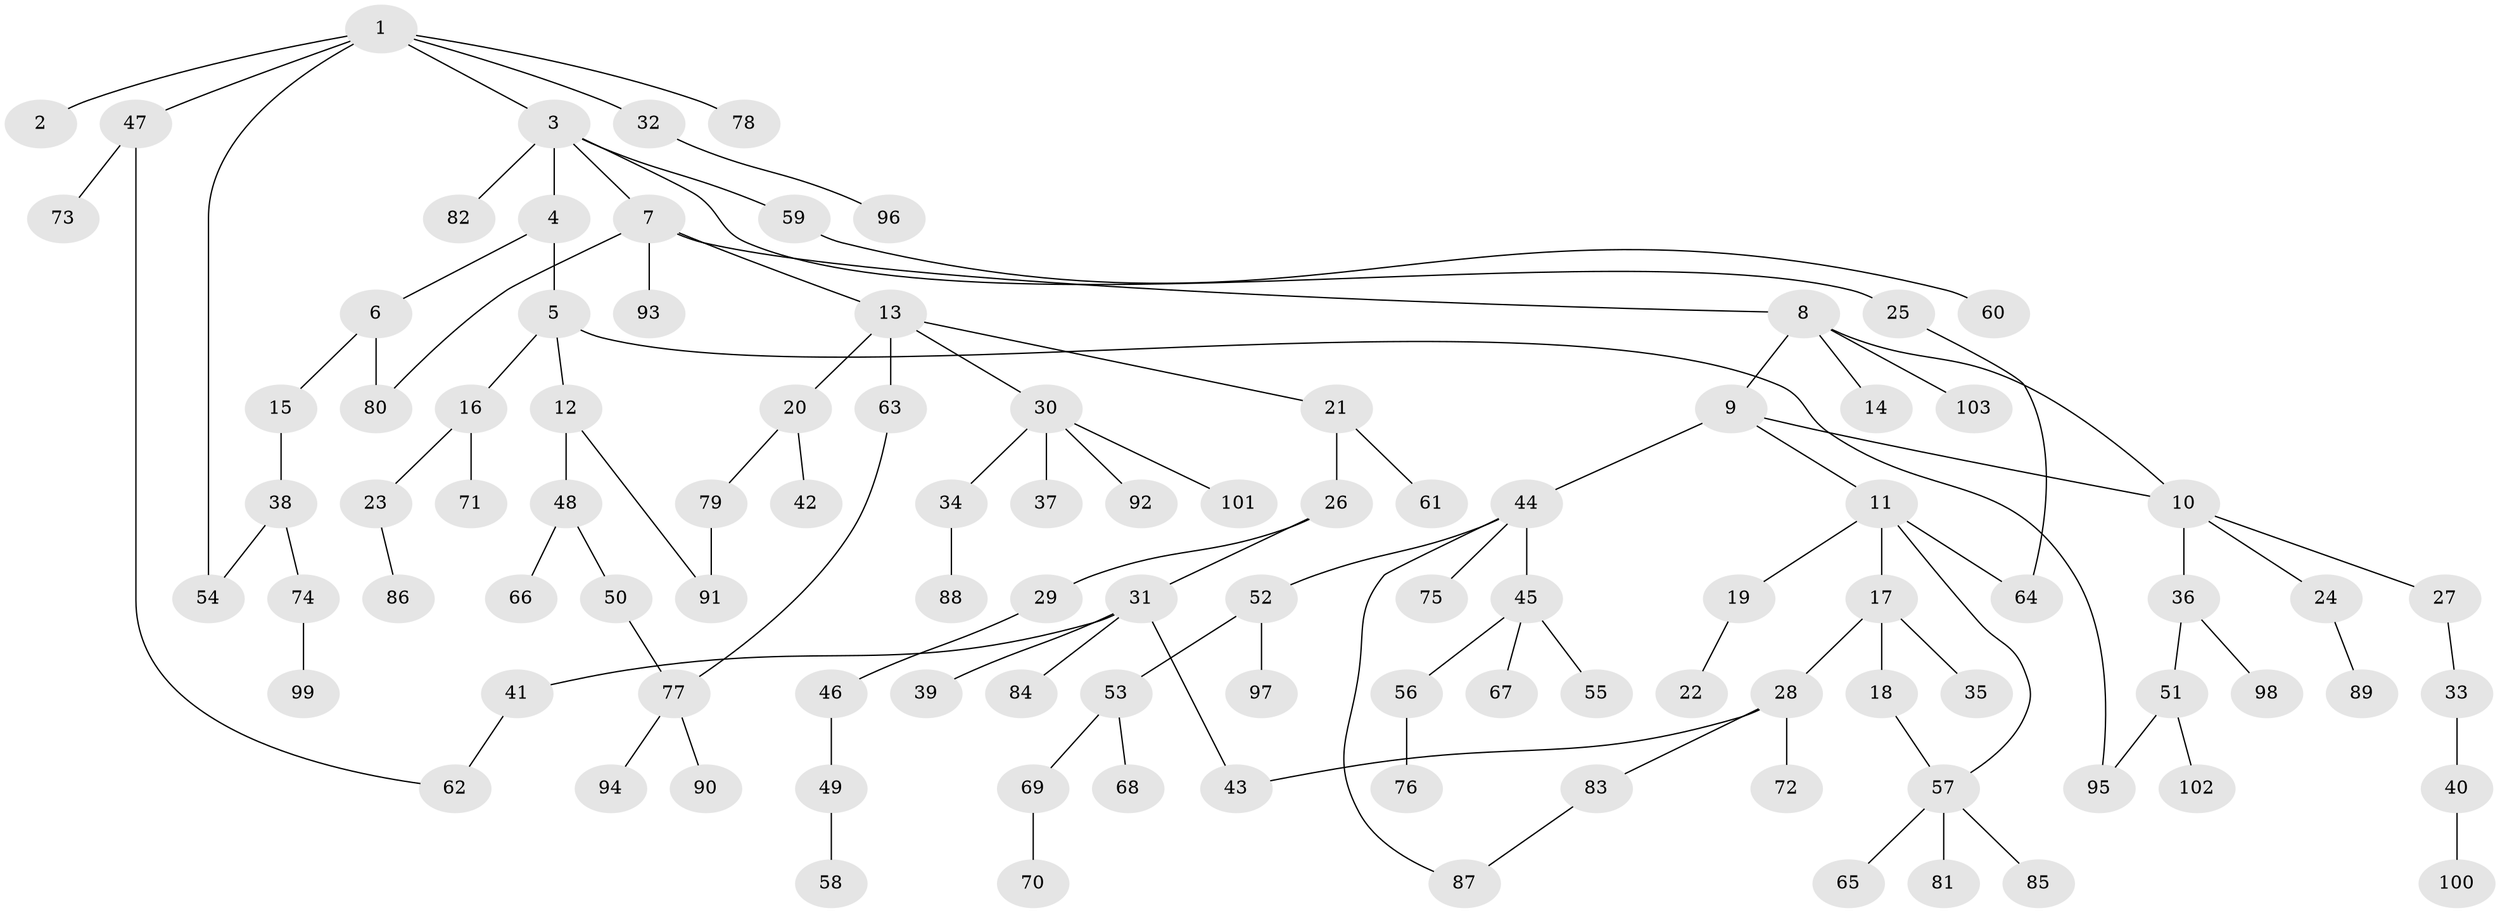 // Generated by graph-tools (version 1.1) at 2025/49/03/09/25 03:49:23]
// undirected, 103 vertices, 113 edges
graph export_dot {
graph [start="1"]
  node [color=gray90,style=filled];
  1;
  2;
  3;
  4;
  5;
  6;
  7;
  8;
  9;
  10;
  11;
  12;
  13;
  14;
  15;
  16;
  17;
  18;
  19;
  20;
  21;
  22;
  23;
  24;
  25;
  26;
  27;
  28;
  29;
  30;
  31;
  32;
  33;
  34;
  35;
  36;
  37;
  38;
  39;
  40;
  41;
  42;
  43;
  44;
  45;
  46;
  47;
  48;
  49;
  50;
  51;
  52;
  53;
  54;
  55;
  56;
  57;
  58;
  59;
  60;
  61;
  62;
  63;
  64;
  65;
  66;
  67;
  68;
  69;
  70;
  71;
  72;
  73;
  74;
  75;
  76;
  77;
  78;
  79;
  80;
  81;
  82;
  83;
  84;
  85;
  86;
  87;
  88;
  89;
  90;
  91;
  92;
  93;
  94;
  95;
  96;
  97;
  98;
  99;
  100;
  101;
  102;
  103;
  1 -- 2;
  1 -- 3;
  1 -- 32;
  1 -- 47;
  1 -- 54;
  1 -- 78;
  3 -- 4;
  3 -- 7;
  3 -- 25;
  3 -- 59;
  3 -- 82;
  4 -- 5;
  4 -- 6;
  5 -- 12;
  5 -- 16;
  5 -- 95;
  6 -- 15;
  6 -- 80;
  7 -- 8;
  7 -- 13;
  7 -- 80;
  7 -- 93;
  8 -- 9;
  8 -- 14;
  8 -- 103;
  8 -- 10;
  9 -- 10;
  9 -- 11;
  9 -- 44;
  10 -- 24;
  10 -- 27;
  10 -- 36;
  11 -- 17;
  11 -- 19;
  11 -- 57;
  11 -- 64;
  12 -- 48;
  12 -- 91;
  13 -- 20;
  13 -- 21;
  13 -- 30;
  13 -- 63;
  15 -- 38;
  16 -- 23;
  16 -- 71;
  17 -- 18;
  17 -- 28;
  17 -- 35;
  18 -- 57;
  19 -- 22;
  20 -- 42;
  20 -- 79;
  21 -- 26;
  21 -- 61;
  23 -- 86;
  24 -- 89;
  25 -- 64;
  26 -- 29;
  26 -- 31;
  27 -- 33;
  28 -- 43;
  28 -- 72;
  28 -- 83;
  29 -- 46;
  30 -- 34;
  30 -- 37;
  30 -- 92;
  30 -- 101;
  31 -- 39;
  31 -- 41;
  31 -- 84;
  31 -- 43;
  32 -- 96;
  33 -- 40;
  34 -- 88;
  36 -- 51;
  36 -- 98;
  38 -- 74;
  38 -- 54;
  40 -- 100;
  41 -- 62;
  44 -- 45;
  44 -- 52;
  44 -- 75;
  44 -- 87;
  45 -- 55;
  45 -- 56;
  45 -- 67;
  46 -- 49;
  47 -- 62;
  47 -- 73;
  48 -- 50;
  48 -- 66;
  49 -- 58;
  50 -- 77;
  51 -- 102;
  51 -- 95;
  52 -- 53;
  52 -- 97;
  53 -- 68;
  53 -- 69;
  56 -- 76;
  57 -- 65;
  57 -- 81;
  57 -- 85;
  59 -- 60;
  63 -- 77;
  69 -- 70;
  74 -- 99;
  77 -- 90;
  77 -- 94;
  79 -- 91;
  83 -- 87;
}
